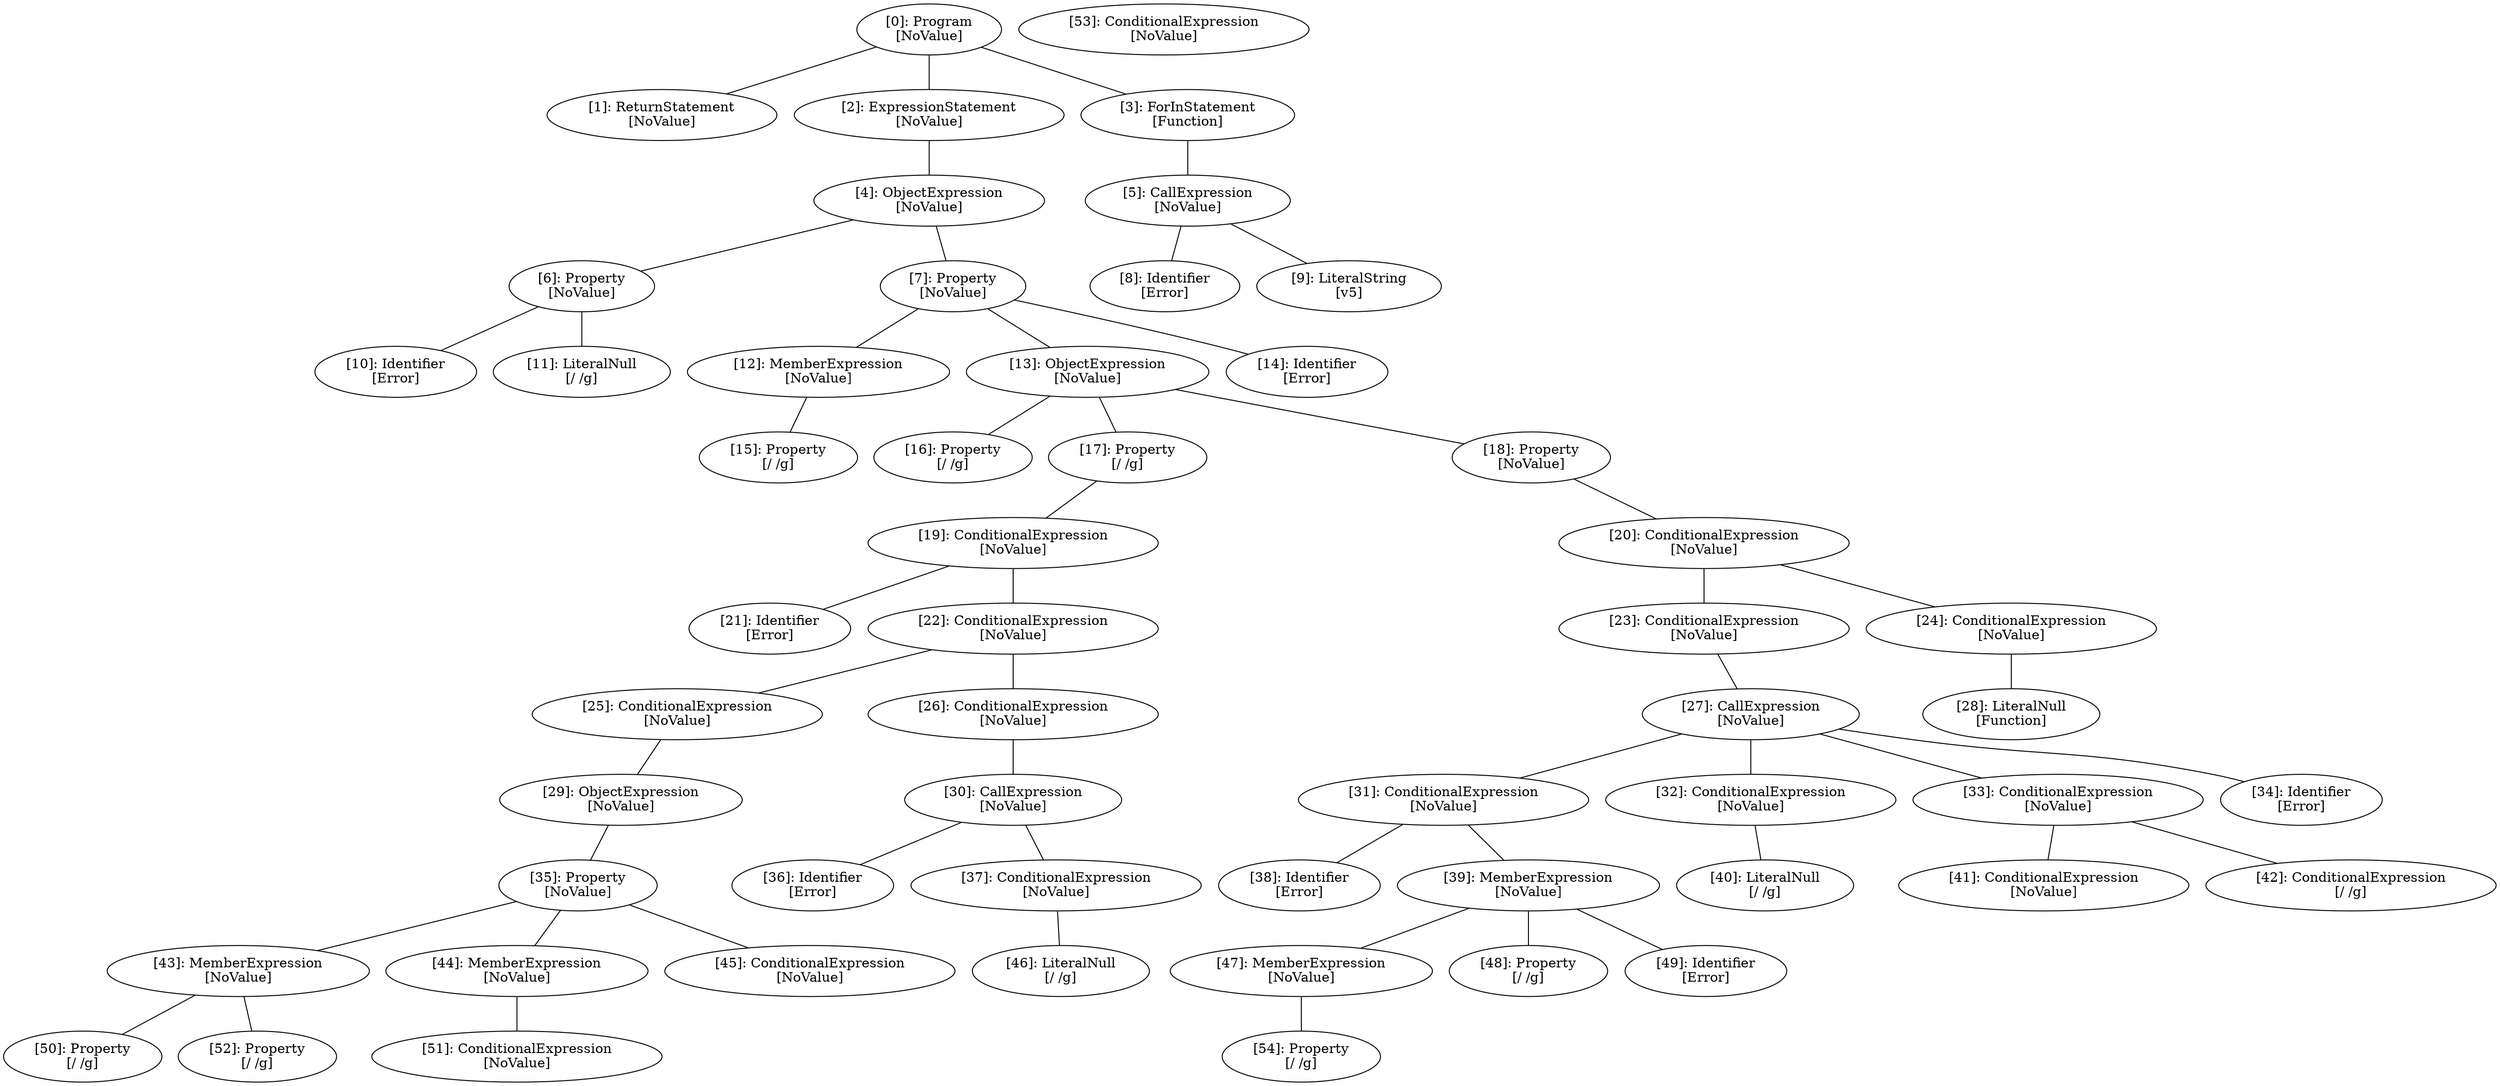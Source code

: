 // Result
graph {
	0 [label="[0]: Program
[NoValue]"]
	1 [label="[1]: ReturnStatement
[NoValue]"]
	2 [label="[2]: ExpressionStatement
[NoValue]"]
	3 [label="[3]: ForInStatement
[Function]"]
	4 [label="[4]: ObjectExpression
[NoValue]"]
	5 [label="[5]: CallExpression
[NoValue]"]
	6 [label="[6]: Property
[NoValue]"]
	7 [label="[7]: Property
[NoValue]"]
	8 [label="[8]: Identifier
[Error]"]
	9 [label="[9]: LiteralString
[v5]"]
	10 [label="[10]: Identifier
[Error]"]
	11 [label="[11]: LiteralNull
[/ /g]"]
	12 [label="[12]: MemberExpression
[NoValue]"]
	13 [label="[13]: ObjectExpression
[NoValue]"]
	14 [label="[14]: Identifier
[Error]"]
	15 [label="[15]: Property
[/ /g]"]
	16 [label="[16]: Property
[/ /g]"]
	17 [label="[17]: Property
[/ /g]"]
	18 [label="[18]: Property
[NoValue]"]
	19 [label="[19]: ConditionalExpression
[NoValue]"]
	20 [label="[20]: ConditionalExpression
[NoValue]"]
	21 [label="[21]: Identifier
[Error]"]
	22 [label="[22]: ConditionalExpression
[NoValue]"]
	23 [label="[23]: ConditionalExpression
[NoValue]"]
	24 [label="[24]: ConditionalExpression
[NoValue]"]
	25 [label="[25]: ConditionalExpression
[NoValue]"]
	26 [label="[26]: ConditionalExpression
[NoValue]"]
	27 [label="[27]: CallExpression
[NoValue]"]
	28 [label="[28]: LiteralNull
[Function]"]
	29 [label="[29]: ObjectExpression
[NoValue]"]
	30 [label="[30]: CallExpression
[NoValue]"]
	31 [label="[31]: ConditionalExpression
[NoValue]"]
	32 [label="[32]: ConditionalExpression
[NoValue]"]
	33 [label="[33]: ConditionalExpression
[NoValue]"]
	34 [label="[34]: Identifier
[Error]"]
	35 [label="[35]: Property
[NoValue]"]
	36 [label="[36]: Identifier
[Error]"]
	37 [label="[37]: ConditionalExpression
[NoValue]"]
	38 [label="[38]: Identifier
[Error]"]
	39 [label="[39]: MemberExpression
[NoValue]"]
	40 [label="[40]: LiteralNull
[/ /g]"]
	41 [label="[41]: ConditionalExpression
[NoValue]"]
	42 [label="[42]: ConditionalExpression
[/ /g]"]
	43 [label="[43]: MemberExpression
[NoValue]"]
	44 [label="[44]: MemberExpression
[NoValue]"]
	45 [label="[45]: ConditionalExpression
[NoValue]"]
	46 [label="[46]: LiteralNull
[/ /g]"]
	47 [label="[47]: MemberExpression
[NoValue]"]
	48 [label="[48]: Property
[/ /g]"]
	49 [label="[49]: Identifier
[Error]"]
	50 [label="[50]: Property
[/ /g]"]
	51 [label="[51]: ConditionalExpression
[NoValue]"]
	52 [label="[52]: Property
[/ /g]"]
	53 [label="[53]: ConditionalExpression
[NoValue]"]
	54 [label="[54]: Property
[/ /g]"]
	0 -- 1
	0 -- 2
	0 -- 3
	2 -- 4
	3 -- 5
	4 -- 6
	4 -- 7
	5 -- 8
	5 -- 9
	6 -- 10
	6 -- 11
	7 -- 12
	7 -- 13
	7 -- 14
	12 -- 15
	13 -- 16
	13 -- 17
	13 -- 18
	17 -- 19
	18 -- 20
	19 -- 21
	19 -- 22
	20 -- 23
	20 -- 24
	22 -- 25
	22 -- 26
	23 -- 27
	24 -- 28
	25 -- 29
	26 -- 30
	27 -- 31
	27 -- 32
	27 -- 33
	27 -- 34
	29 -- 35
	30 -- 36
	30 -- 37
	31 -- 38
	31 -- 39
	32 -- 40
	33 -- 41
	33 -- 42
	35 -- 43
	35 -- 44
	35 -- 45
	37 -- 46
	39 -- 47
	39 -- 48
	39 -- 49
	43 -- 50
	43 -- 52
	44 -- 51
	47 -- 54
}
